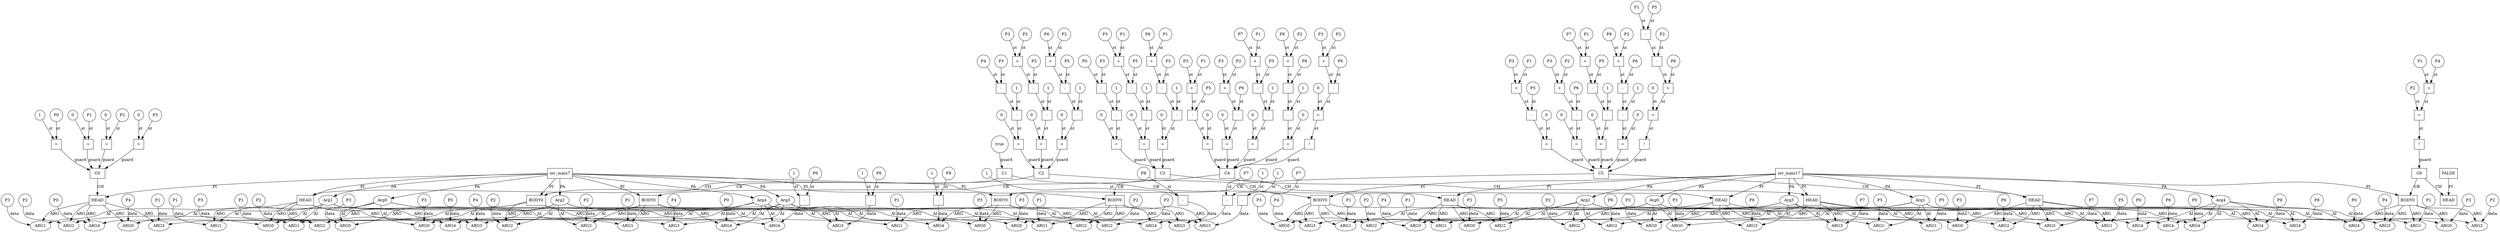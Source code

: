 // Horn Graph
digraph {
	"predicate_0" [label="inv_main7"  nodeName="predicate_0" class=predicateName GNNNodeID=0 shape="box"]
	"predicateArgument_0" [label="Arg0"  nodeName="predicateArgument_0" class=predicateArgument GNNNodeID=1 shape="ellipse"]
		"predicate_0" -> "predicateArgument_0" [ label="PA"]
	"predicateArgument_1" [label="Arg1"  nodeName="predicateArgument_1" class=predicateArgument GNNNodeID=2 shape="ellipse"]
		"predicate_0" -> "predicateArgument_1" [ label="PA"]
	"predicateArgument_2" [label="Arg2"  nodeName="predicateArgument_2" class=predicateArgument GNNNodeID=3 shape="ellipse"]
		"predicate_0" -> "predicateArgument_2" [ label="PA"]
	"predicateArgument_3" [label="Arg3"  nodeName="predicateArgument_3" class=predicateArgument GNNNodeID=4 shape="ellipse"]
		"predicate_0" -> "predicateArgument_3" [ label="PA"]
	"predicateArgument_4" [label="Arg4"  nodeName="predicateArgument_4" class=predicateArgument GNNNodeID=5 shape="ellipse"]
		"predicate_0" -> "predicateArgument_4" [ label="PA"]
	"predicate_1" [label="inv_main17"  nodeName="predicate_1" class=predicateName GNNNodeID=6 shape="box"]
	"predicateArgument_5" [label="Arg0"  nodeName="predicateArgument_5" class=predicateArgument GNNNodeID=7 shape="ellipse"]
		"predicate_1" -> "predicateArgument_5" [ label="PA"]
	"predicateArgument_6" [label="Arg1"  nodeName="predicateArgument_6" class=predicateArgument GNNNodeID=8 shape="ellipse"]
		"predicate_1" -> "predicateArgument_6" [ label="PA"]
	"predicateArgument_7" [label="Arg2"  nodeName="predicateArgument_7" class=predicateArgument GNNNodeID=9 shape="ellipse"]
		"predicate_1" -> "predicateArgument_7" [ label="PA"]
	"predicateArgument_8" [label="Arg3"  nodeName="predicateArgument_8" class=predicateArgument GNNNodeID=10 shape="ellipse"]
		"predicate_1" -> "predicateArgument_8" [ label="PA"]
	"predicateArgument_9" [label="Arg4"  nodeName="predicateArgument_9" class=predicateArgument GNNNodeID=11 shape="ellipse"]
		"predicate_1" -> "predicateArgument_9" [ label="PA"]
	"predicate_2" [label="FALSE"  nodeName="predicate_2" class=predicateName GNNNodeID=12 shape="box"]
	"clause_0" [label="C0"  nodeName="clause_0" class=clause GNNNodeID=13 shape="box"]
	"=_14" [label="="  nodeName="=_14" class=operator GNNNodeID=14 shape="square"]
		"=_14" -> "clause_0" [ label="guard"]
	"1_15" [label="1"  nodeName="1_15" class=constant GNNNodeID=15 shape="circle"]
		"1_15" -> "=_14" [ label="st"]
	"P0_16" [label="P0"  nodeName="P0_16" class=symbolicConstant GNNNodeID=16 shape="circle"]
		"P0_16" -> "=_14" [ label="st"]
	"=_17" [label="="  nodeName="=_17" class=operator GNNNodeID=17 shape="square"]
		"=_17" -> "clause_0" [ label="guard"]
	"0_18" [label="0"  nodeName="0_18" class=constant GNNNodeID=18 shape="circle"]
		"0_18" -> "=_17" [ label="st"]
	"P1_19" [label="P1"  nodeName="P1_19" class=symbolicConstant GNNNodeID=19 shape="circle"]
		"P1_19" -> "=_17" [ label="st"]
	"=_20" [label="="  nodeName="=_20" class=operator GNNNodeID=20 shape="square"]
		"=_20" -> "clause_0" [ label="guard"]
	"0_21" [label="0"  nodeName="0_21" class=constant GNNNodeID=21 shape="circle"]
		"0_21" -> "=_20" [ label="st"]
	"P2_22" [label="P2"  nodeName="P2_22" class=symbolicConstant GNNNodeID=22 shape="circle"]
		"P2_22" -> "=_20" [ label="st"]
	"=_23" [label="="  nodeName="=_23" class=operator GNNNodeID=23 shape="square"]
		"=_23" -> "clause_0" [ label="guard"]
	"0_24" [label="0"  nodeName="0_24" class=constant GNNNodeID=24 shape="circle"]
		"0_24" -> "=_23" [ label="st"]
	"P3_25" [label="P3"  nodeName="P3_25" class=symbolicConstant GNNNodeID=25 shape="circle"]
		"P3_25" -> "=_23" [ label="st"]
	"clauseHead_0" [label="HEAD"  nodeName="clauseHead_0" class=clauseHead GNNNodeID=26 shape="box"]
		"clause_0" -> "clauseHead_0" [ label="CH"]
		"predicate_0" -> "clauseHead_0" [ label="PI"]
	"clauseArgument_0" [label="ARG0"  nodeName="clauseArgument_0" class=clauseArg GNNNodeID=27 shape="ellipse"]
		"clauseHead_0" -> "clauseArgument_0" [ label="ARG"]
		"predicateArgument_0" -> "clauseArgument_0" [ label="AI"]
	"P4_28" [label="P4"  nodeName="P4_28" class=symbolicConstant GNNNodeID=28 shape="circle"]
		"P4_28" -> "clauseArgument_0" [ label="data"]
	"clauseArgument_1" [label="ARG1"  nodeName="clauseArgument_1" class=clauseArg GNNNodeID=29 shape="ellipse"]
		"clauseHead_0" -> "clauseArgument_1" [ label="ARG"]
		"predicateArgument_1" -> "clauseArgument_1" [ label="AI"]
	"P3_30" [label="P3"  nodeName="P3_30" class=symbolicConstant GNNNodeID=30 shape="circle"]
		"P3_30" -> "clauseArgument_1" [ label="data"]
	"clauseArgument_2" [label="ARG2"  nodeName="clauseArgument_2" class=clauseArg GNNNodeID=31 shape="ellipse"]
		"clauseHead_0" -> "clauseArgument_2" [ label="ARG"]
		"predicateArgument_2" -> "clauseArgument_2" [ label="AI"]
	"P2_32" [label="P2"  nodeName="P2_32" class=symbolicConstant GNNNodeID=32 shape="circle"]
		"P2_32" -> "clauseArgument_2" [ label="data"]
	"clauseArgument_3" [label="ARG3"  nodeName="clauseArgument_3" class=clauseArg GNNNodeID=33 shape="ellipse"]
		"clauseHead_0" -> "clauseArgument_3" [ label="ARG"]
		"predicateArgument_3" -> "clauseArgument_3" [ label="AI"]
	"P1_34" [label="P1"  nodeName="P1_34" class=symbolicConstant GNNNodeID=34 shape="circle"]
		"P1_34" -> "clauseArgument_3" [ label="data"]
	"clauseArgument_4" [label="ARG4"  nodeName="clauseArgument_4" class=clauseArg GNNNodeID=35 shape="ellipse"]
		"clauseHead_0" -> "clauseArgument_4" [ label="ARG"]
		"predicateArgument_4" -> "clauseArgument_4" [ label="AI"]
	"P0_36" [label="P0"  nodeName="P0_36" class=symbolicConstant GNNNodeID=36 shape="circle"]
		"P0_36" -> "clauseArgument_4" [ label="data"]
	"clause_1" [label="C1"  nodeName="clause_1" class=clause GNNNodeID=37 shape="box"]
	"true_38" [label="true"  nodeName="true_38" class=constant GNNNodeID=38 shape="circle"]
		"true_38" -> "clause_1" [ label="guard"]
	"clauseHead_1" [label="HEAD"  nodeName="clauseHead_1" class=clauseHead GNNNodeID=39 shape="box"]
		"clause_1" -> "clauseHead_1" [ label="CH"]
		"predicate_0" -> "clauseHead_1" [ label="PI"]
	"clauseArgument_5" [label="ARG0"  nodeName="clauseArgument_5" class=clauseArg GNNNodeID=40 shape="ellipse"]
		"clauseHead_1" -> "clauseArgument_5" [ label="ARG"]
		"predicateArgument_0" -> "clauseArgument_5" [ label="AI"]
	"P3_41" [label="P3"  nodeName="P3_41" class=symbolicConstant GNNNodeID=41 shape="circle"]
		"P3_41" -> "clauseArgument_5" [ label="data"]
	"clauseArgument_6" [label="ARG1"  nodeName="clauseArgument_6" class=clauseArg GNNNodeID=42 shape="ellipse"]
		"clauseHead_1" -> "clauseArgument_6" [ label="ARG"]
		"predicateArgument_1" -> "clauseArgument_6" [ label="AI"]
	"P1_43" [label="P1"  nodeName="P1_43" class=symbolicConstant GNNNodeID=43 shape="circle"]
		"P1_43" -> "clauseArgument_6" [ label="data"]
	"clauseArgument_7" [label="ARG2"  nodeName="clauseArgument_7" class=clauseArg GNNNodeID=44 shape="ellipse"]
		"clauseHead_1" -> "clauseArgument_7" [ label="ARG"]
		"predicateArgument_2" -> "clauseArgument_7" [ label="AI"]
	"P2_45" [label="P2"  nodeName="P2_45" class=symbolicConstant GNNNodeID=45 shape="circle"]
		"P2_45" -> "clauseArgument_7" [ label="data"]
	"clauseArgument_8" [label="ARG3"  nodeName="clauseArgument_8" class=clauseArg GNNNodeID=46 shape="ellipse"]
		"clauseHead_1" -> "clauseArgument_8" [ label="ARG"]
		"predicateArgument_3" -> "clauseArgument_8" [ label="AI"]
	"P4_47" [label="P4"  nodeName="P4_47" class=symbolicConstant GNNNodeID=47 shape="circle"]
		"P4_47" -> "clauseArgument_8" [ label="data"]
	"clauseArgument_9" [label="ARG4"  nodeName="clauseArgument_9" class=clauseArg GNNNodeID=48 shape="ellipse"]
		"clauseHead_1" -> "clauseArgument_9" [ label="ARG"]
		"predicateArgument_4" -> "clauseArgument_9" [ label="AI"]
	"P0_49" [label="P0"  nodeName="P0_49" class=symbolicConstant GNNNodeID=49 shape="circle"]
		"P0_49" -> "clauseArgument_9" [ label="data"]
	"clauseBody_0" [label="BODY0"  nodeName="clauseBody_0" class=clauseBody GNNNodeID=50 shape="box"]
		"clause_1" -> "clauseBody_0" [ label="CB"]
		"predicate_1" -> "clauseBody_0" [ label="PI"]
	"clauseArgument_10" [label="ARG0"  nodeName="clauseArgument_10" class=clauseArg GNNNodeID=51 shape="ellipse"]
		"clauseBody_0" -> "clauseArgument_10" [ label="ARG"]
		"predicateArgument_5" -> "clauseArgument_10" [ label="AI"]
	"P3_52" [label="P3"  nodeName="P3_52" class=symbolicConstant GNNNodeID=52 shape="circle"]
		"P3_52" -> "clauseArgument_10" [ label="data"]
	"clauseArgument_11" [label="ARG1"  nodeName="clauseArgument_11" class=clauseArg GNNNodeID=53 shape="ellipse"]
		"clauseBody_0" -> "clauseArgument_11" [ label="ARG"]
		"predicateArgument_6" -> "clauseArgument_11" [ label="AI"]
	"P1_54" [label="P1"  nodeName="P1_54" class=symbolicConstant GNNNodeID=54 shape="circle"]
		"P1_54" -> "clauseArgument_11" [ label="data"]
	"clauseArgument_12" [label="ARG2"  nodeName="clauseArgument_12" class=clauseArg GNNNodeID=55 shape="ellipse"]
		"clauseBody_0" -> "clauseArgument_12" [ label="ARG"]
		"predicateArgument_7" -> "clauseArgument_12" [ label="AI"]
	"P2_56" [label="P2"  nodeName="P2_56" class=symbolicConstant GNNNodeID=56 shape="circle"]
		"P2_56" -> "clauseArgument_12" [ label="data"]
	"clauseArgument_13" [label="ARG3"  nodeName="clauseArgument_13" class=clauseArg GNNNodeID=57 shape="ellipse"]
		"clauseBody_0" -> "clauseArgument_13" [ label="ARG"]
		"predicateArgument_8" -> "clauseArgument_13" [ label="AI"]
	"P4_58" [label="P4"  nodeName="P4_58" class=symbolicConstant GNNNodeID=58 shape="circle"]
		"P4_58" -> "clauseArgument_13" [ label="data"]
	"clauseArgument_14" [label="ARG4"  nodeName="clauseArgument_14" class=clauseArg GNNNodeID=59 shape="ellipse"]
		"clauseBody_0" -> "clauseArgument_14" [ label="ARG"]
		"predicateArgument_9" -> "clauseArgument_14" [ label="AI"]
	"P0_60" [label="P0"  nodeName="P0_60" class=symbolicConstant GNNNodeID=60 shape="circle"]
		"P0_60" -> "clauseArgument_14" [ label="data"]
	"clause_2" [label="C2"  nodeName="clause_2" class=clause GNNNodeID=61 shape="box"]
	"=_62" [label="="  nodeName="=_62" class=operator GNNNodeID=62 shape="square"]
		"=_62" -> "clause_2" [ label="guard"]
	"0_63" [label="0"  nodeName="0_63" class=constant GNNNodeID=63 shape="circle"]
		"0_63" -> "=_62" [ label="st"]
	"-_64" [label="-"  nodeName="-_64" class=operator GNNNodeID=64 shape="square"]
		"-_64" -> "=_62" [ label="st"]
	"-_65" [label="-"  nodeName="-_65" class=operator GNNNodeID=65 shape="square"]
		"-_65" -> "-_64" [ label="st"]
	"+_66" [label="+"  nodeName="+_66" class=operator GNNNodeID=66 shape="square"]
		"+_66" -> "-_65" [ label="st"]
	"P6_67" [label="P6"  nodeName="P6_67" class=symbolicConstant GNNNodeID=67 shape="circle"]
		"P6_67" -> "+_66" [ label="st"]
	"P2_68" [label="P2"  nodeName="P2_68" class=symbolicConstant GNNNodeID=68 shape="circle"]
		"P2_68" -> "+_66" [ label="st"]
	"P5_69" [label="P5"  nodeName="P5_69" class=symbolicConstant GNNNodeID=69 shape="circle"]
		"P5_69" -> "-_65" [ label="st"]
	"1_70" [label="1"  nodeName="1_70" class=constant GNNNodeID=70 shape="circle"]
		"1_70" -> "-_64" [ label="st"]
	">=_71" [label="="  nodeName=">=_71" class=operator GNNNodeID=71 shape="square"]
		">=_71" -> "clause_2" [ label="guard"]
	"0_72" [label="0"  nodeName="0_72" class=constant GNNNodeID=72 shape="circle"]
		"0_72" -> ">=_71" [ label="st"]
	"-_73" [label="-"  nodeName="-_73" class=operator GNNNodeID=73 shape="square"]
		"-_73" -> ">=_71" [ label="st"]
	"-_74" [label="-"  nodeName="-_74" class=operator GNNNodeID=74 shape="square"]
		"-_74" -> "-_73" [ label="st"]
	"P4_75" [label="P4"  nodeName="P4_75" class=symbolicConstant GNNNodeID=75 shape="circle"]
		"P4_75" -> "-_74" [ label="st"]
	"P3_76" [label="P3"  nodeName="P3_76" class=symbolicConstant GNNNodeID=76 shape="circle"]
		"P3_76" -> "-_74" [ label="st"]
	"1_77" [label="1"  nodeName="1_77" class=constant GNNNodeID=77 shape="circle"]
		"1_77" -> "-_73" [ label="st"]
	">=_78" [label="="  nodeName=">=_78" class=operator GNNNodeID=78 shape="square"]
		">=_78" -> "clause_2" [ label="guard"]
	"0_79" [label="0"  nodeName="0_79" class=constant GNNNodeID=79 shape="circle"]
		"0_79" -> ">=_78" [ label="st"]
	"-_80" [label="-"  nodeName="-_80" class=operator GNNNodeID=80 shape="square"]
		"-_80" -> ">=_78" [ label="st"]
	"-_81" [label="-"  nodeName="-_81" class=operator GNNNodeID=81 shape="square"]
		"-_81" -> "-_80" [ label="st"]
	"+_82" [label="+"  nodeName="+_82" class=operator GNNNodeID=82 shape="square"]
		"+_82" -> "-_81" [ label="st"]
	"P3_83" [label="P3"  nodeName="P3_83" class=symbolicConstant GNNNodeID=83 shape="circle"]
		"P3_83" -> "+_82" [ label="st"]
	"P2_84" [label="P2"  nodeName="P2_84" class=symbolicConstant GNNNodeID=84 shape="circle"]
		"P2_84" -> "+_82" [ label="st"]
	"P5_85" [label="P5"  nodeName="P5_85" class=symbolicConstant GNNNodeID=85 shape="circle"]
		"P5_85" -> "-_81" [ label="st"]
	"1_86" [label="1"  nodeName="1_86" class=constant GNNNodeID=86 shape="circle"]
		"1_86" -> "-_80" [ label="st"]
	"clauseHead_2" [label="HEAD"  nodeName="clauseHead_2" class=clauseHead GNNNodeID=87 shape="box"]
		"clause_2" -> "clauseHead_2" [ label="CH"]
		"predicate_1" -> "clauseHead_2" [ label="PI"]
	"clauseArgument_15" [label="ARG0"  nodeName="clauseArgument_15" class=clauseArg GNNNodeID=88 shape="ellipse"]
		"clauseHead_2" -> "clauseArgument_15" [ label="ARG"]
		"predicateArgument_5" -> "clauseArgument_15" [ label="AI"]
	"P3_89" [label="P3"  nodeName="P3_89" class=symbolicConstant GNNNodeID=89 shape="circle"]
		"P3_89" -> "clauseArgument_15" [ label="data"]
	"clauseArgument_16" [label="ARG1"  nodeName="clauseArgument_16" class=clauseArg GNNNodeID=90 shape="ellipse"]
		"clauseHead_2" -> "clauseArgument_16" [ label="ARG"]
		"predicateArgument_6" -> "clauseArgument_16" [ label="AI"]
	"P1_91" [label="P1"  nodeName="P1_91" class=symbolicConstant GNNNodeID=91 shape="circle"]
		"P1_91" -> "clauseArgument_16" [ label="data"]
	"clauseArgument_17" [label="ARG2"  nodeName="clauseArgument_17" class=clauseArg GNNNodeID=92 shape="ellipse"]
		"clauseHead_2" -> "clauseArgument_17" [ label="ARG"]
		"predicateArgument_7" -> "clauseArgument_17" [ label="AI"]
	"P5_93" [label="P5"  nodeName="P5_93" class=symbolicConstant GNNNodeID=93 shape="circle"]
		"P5_93" -> "clauseArgument_17" [ label="data"]
	"clauseArgument_18" [label="ARG3"  nodeName="clauseArgument_18" class=clauseArg GNNNodeID=94 shape="ellipse"]
		"clauseHead_2" -> "clauseArgument_18" [ label="ARG"]
		"predicateArgument_8" -> "clauseArgument_18" [ label="AI"]
	"P4_95" [label="P4"  nodeName="P4_95" class=symbolicConstant GNNNodeID=95 shape="circle"]
		"P4_95" -> "clauseArgument_18" [ label="data"]
	"clauseArgument_19" [label="ARG4"  nodeName="clauseArgument_19" class=clauseArg GNNNodeID=96 shape="ellipse"]
		"clauseHead_2" -> "clauseArgument_19" [ label="ARG"]
		"predicateArgument_9" -> "clauseArgument_19" [ label="AI"]
	"P6_97" [label="P6"  nodeName="P6_97" class=symbolicConstant GNNNodeID=97 shape="circle"]
		"P6_97" -> "clauseArgument_19" [ label="data"]
	"clauseBody_1" [label="BODY0"  nodeName="clauseBody_1" class=clauseBody GNNNodeID=98 shape="box"]
		"clause_2" -> "clauseBody_1" [ label="CB"]
		"predicate_0" -> "clauseBody_1" [ label="PI"]
	"clauseArgument_20" [label="ARG0"  nodeName="clauseArgument_20" class=clauseArg GNNNodeID=99 shape="ellipse"]
		"clauseBody_1" -> "clauseArgument_20" [ label="ARG"]
		"predicateArgument_0" -> "clauseArgument_20" [ label="AI"]
	"P3_100" [label="P3"  nodeName="P3_100" class=symbolicConstant GNNNodeID=100 shape="circle"]
		"P3_100" -> "clauseArgument_20" [ label="data"]
	"clauseArgument_21" [label="ARG1"  nodeName="clauseArgument_21" class=clauseArg GNNNodeID=101 shape="ellipse"]
		"clauseBody_1" -> "clauseArgument_21" [ label="ARG"]
		"predicateArgument_1" -> "clauseArgument_21" [ label="AI"]
	"P1_102" [label="P1"  nodeName="P1_102" class=symbolicConstant GNNNodeID=102 shape="circle"]
		"P1_102" -> "clauseArgument_21" [ label="data"]
	"clauseArgument_22" [label="ARG2"  nodeName="clauseArgument_22" class=clauseArg GNNNodeID=103 shape="ellipse"]
		"clauseBody_1" -> "clauseArgument_22" [ label="ARG"]
		"predicateArgument_2" -> "clauseArgument_22" [ label="AI"]
	"P2_104" [label="P2"  nodeName="P2_104" class=symbolicConstant GNNNodeID=104 shape="circle"]
		"P2_104" -> "clauseArgument_22" [ label="data"]
	"clauseArgument_23" [label="ARG3"  nodeName="clauseArgument_23" class=clauseArg GNNNodeID=105 shape="ellipse"]
		"clauseBody_1" -> "clauseArgument_23" [ label="ARG"]
		"predicateArgument_3" -> "clauseArgument_23" [ label="AI"]
	"P4_106" [label="P4"  nodeName="P4_106" class=symbolicConstant GNNNodeID=106 shape="circle"]
		"P4_106" -> "clauseArgument_23" [ label="data"]
	"clauseArgument_24" [label="ARG4"  nodeName="clauseArgument_24" class=clauseArg GNNNodeID=107 shape="ellipse"]
		"clauseBody_1" -> "clauseArgument_24" [ label="ARG"]
		"predicateArgument_4" -> "clauseArgument_24" [ label="AI"]
	"-_108" [label="-"  nodeName="-_108" class=operator GNNNodeID=108 shape="square"]
		"-_108" -> "clauseArgument_24" [ label="data"]
	"P6_109" [label="P6"  nodeName="P6_109" class=symbolicConstant GNNNodeID=109 shape="circle"]
		"P6_109" -> "-_108" [ label="st"]
	"1_110" [label="1"  nodeName="1_110" class=constant GNNNodeID=110 shape="circle"]
		"1_110" -> "-_108" [ label="st"]
	"clause_3" [label="C3"  nodeName="clause_3" class=clause GNNNodeID=111 shape="box"]
	"=_112" [label="="  nodeName="=_112" class=operator GNNNodeID=112 shape="square"]
		"=_112" -> "clause_3" [ label="guard"]
	"0_113" [label="0"  nodeName="0_113" class=constant GNNNodeID=113 shape="circle"]
		"0_113" -> "=_112" [ label="st"]
	"-_114" [label="-"  nodeName="-_114" class=operator GNNNodeID=114 shape="square"]
		"-_114" -> "=_112" [ label="st"]
	"-_115" [label="-"  nodeName="-_115" class=operator GNNNodeID=115 shape="square"]
		"-_115" -> "-_114" [ label="st"]
	"+_116" [label="+"  nodeName="+_116" class=operator GNNNodeID=116 shape="square"]
		"+_116" -> "-_115" [ label="st"]
	"P6_117" [label="P6"  nodeName="P6_117" class=symbolicConstant GNNNodeID=117 shape="circle"]
		"P6_117" -> "+_116" [ label="st"]
	"P1_118" [label="P1"  nodeName="P1_118" class=symbolicConstant GNNNodeID=118 shape="circle"]
		"P1_118" -> "+_116" [ label="st"]
	"P5_119" [label="P5"  nodeName="P5_119" class=symbolicConstant GNNNodeID=119 shape="circle"]
		"P5_119" -> "-_115" [ label="st"]
	"1_120" [label="1"  nodeName="1_120" class=constant GNNNodeID=120 shape="circle"]
		"1_120" -> "-_114" [ label="st"]
	">=_121" [label="="  nodeName=">=_121" class=operator GNNNodeID=121 shape="square"]
		">=_121" -> "clause_3" [ label="guard"]
	"0_122" [label="0"  nodeName="0_122" class=constant GNNNodeID=122 shape="circle"]
		"0_122" -> ">=_121" [ label="st"]
	"-_123" [label="-"  nodeName="-_123" class=operator GNNNodeID=123 shape="square"]
		"-_123" -> ">=_121" [ label="st"]
	"-_124" [label="-"  nodeName="-_124" class=operator GNNNodeID=124 shape="square"]
		"-_124" -> "-_123" [ label="st"]
	"P0_125" [label="P0"  nodeName="P0_125" class=symbolicConstant GNNNodeID=125 shape="circle"]
		"P0_125" -> "-_124" [ label="st"]
	"P3_126" [label="P3"  nodeName="P3_126" class=symbolicConstant GNNNodeID=126 shape="circle"]
		"P3_126" -> "-_124" [ label="st"]
	"1_127" [label="1"  nodeName="1_127" class=constant GNNNodeID=127 shape="circle"]
		"1_127" -> "-_123" [ label="st"]
	">=_128" [label="="  nodeName=">=_128" class=operator GNNNodeID=128 shape="square"]
		">=_128" -> "clause_3" [ label="guard"]
	"0_129" [label="0"  nodeName="0_129" class=constant GNNNodeID=129 shape="circle"]
		"0_129" -> ">=_128" [ label="st"]
	"-_130" [label="-"  nodeName="-_130" class=operator GNNNodeID=130 shape="square"]
		"-_130" -> ">=_128" [ label="st"]
	"-_131" [label="-"  nodeName="-_131" class=operator GNNNodeID=131 shape="square"]
		"-_131" -> "-_130" [ label="st"]
	"+_132" [label="+"  nodeName="+_132" class=operator GNNNodeID=132 shape="square"]
		"+_132" -> "-_131" [ label="st"]
	"P3_133" [label="P3"  nodeName="P3_133" class=symbolicConstant GNNNodeID=133 shape="circle"]
		"P3_133" -> "+_132" [ label="st"]
	"P1_134" [label="P1"  nodeName="P1_134" class=symbolicConstant GNNNodeID=134 shape="circle"]
		"P1_134" -> "+_132" [ label="st"]
	"P5_135" [label="P5"  nodeName="P5_135" class=symbolicConstant GNNNodeID=135 shape="circle"]
		"P5_135" -> "-_131" [ label="st"]
	"1_136" [label="1"  nodeName="1_136" class=constant GNNNodeID=136 shape="circle"]
		"1_136" -> "-_130" [ label="st"]
	"clauseHead_3" [label="HEAD"  nodeName="clauseHead_3" class=clauseHead GNNNodeID=137 shape="box"]
		"clause_3" -> "clauseHead_3" [ label="CH"]
		"predicate_1" -> "clauseHead_3" [ label="PI"]
	"clauseArgument_25" [label="ARG0"  nodeName="clauseArgument_25" class=clauseArg GNNNodeID=138 shape="ellipse"]
		"clauseHead_3" -> "clauseArgument_25" [ label="ARG"]
		"predicateArgument_5" -> "clauseArgument_25" [ label="AI"]
	"P3_139" [label="P3"  nodeName="P3_139" class=symbolicConstant GNNNodeID=139 shape="circle"]
		"P3_139" -> "clauseArgument_25" [ label="data"]
	"clauseArgument_26" [label="ARG1"  nodeName="clauseArgument_26" class=clauseArg GNNNodeID=140 shape="ellipse"]
		"clauseHead_3" -> "clauseArgument_26" [ label="ARG"]
		"predicateArgument_6" -> "clauseArgument_26" [ label="AI"]
	"P5_141" [label="P5"  nodeName="P5_141" class=symbolicConstant GNNNodeID=141 shape="circle"]
		"P5_141" -> "clauseArgument_26" [ label="data"]
	"clauseArgument_27" [label="ARG2"  nodeName="clauseArgument_27" class=clauseArg GNNNodeID=142 shape="ellipse"]
		"clauseHead_3" -> "clauseArgument_27" [ label="ARG"]
		"predicateArgument_7" -> "clauseArgument_27" [ label="AI"]
	"P2_143" [label="P2"  nodeName="P2_143" class=symbolicConstant GNNNodeID=143 shape="circle"]
		"P2_143" -> "clauseArgument_27" [ label="data"]
	"clauseArgument_28" [label="ARG3"  nodeName="clauseArgument_28" class=clauseArg GNNNodeID=144 shape="ellipse"]
		"clauseHead_3" -> "clauseArgument_28" [ label="ARG"]
		"predicateArgument_8" -> "clauseArgument_28" [ label="AI"]
	"P6_145" [label="P6"  nodeName="P6_145" class=symbolicConstant GNNNodeID=145 shape="circle"]
		"P6_145" -> "clauseArgument_28" [ label="data"]
	"clauseArgument_29" [label="ARG4"  nodeName="clauseArgument_29" class=clauseArg GNNNodeID=146 shape="ellipse"]
		"clauseHead_3" -> "clauseArgument_29" [ label="ARG"]
		"predicateArgument_9" -> "clauseArgument_29" [ label="AI"]
	"P0_147" [label="P0"  nodeName="P0_147" class=symbolicConstant GNNNodeID=147 shape="circle"]
		"P0_147" -> "clauseArgument_29" [ label="data"]
	"clauseBody_2" [label="BODY0"  nodeName="clauseBody_2" class=clauseBody GNNNodeID=148 shape="box"]
		"clause_3" -> "clauseBody_2" [ label="CB"]
		"predicate_0" -> "clauseBody_2" [ label="PI"]
	"clauseArgument_30" [label="ARG0"  nodeName="clauseArgument_30" class=clauseArg GNNNodeID=149 shape="ellipse"]
		"clauseBody_2" -> "clauseArgument_30" [ label="ARG"]
		"predicateArgument_0" -> "clauseArgument_30" [ label="AI"]
	"P3_150" [label="P3"  nodeName="P3_150" class=symbolicConstant GNNNodeID=150 shape="circle"]
		"P3_150" -> "clauseArgument_30" [ label="data"]
	"clauseArgument_31" [label="ARG1"  nodeName="clauseArgument_31" class=clauseArg GNNNodeID=151 shape="ellipse"]
		"clauseBody_2" -> "clauseArgument_31" [ label="ARG"]
		"predicateArgument_1" -> "clauseArgument_31" [ label="AI"]
	"P1_152" [label="P1"  nodeName="P1_152" class=symbolicConstant GNNNodeID=152 shape="circle"]
		"P1_152" -> "clauseArgument_31" [ label="data"]
	"clauseArgument_32" [label="ARG2"  nodeName="clauseArgument_32" class=clauseArg GNNNodeID=153 shape="ellipse"]
		"clauseBody_2" -> "clauseArgument_32" [ label="ARG"]
		"predicateArgument_2" -> "clauseArgument_32" [ label="AI"]
	"P2_154" [label="P2"  nodeName="P2_154" class=symbolicConstant GNNNodeID=154 shape="circle"]
		"P2_154" -> "clauseArgument_32" [ label="data"]
	"clauseArgument_33" [label="ARG3"  nodeName="clauseArgument_33" class=clauseArg GNNNodeID=155 shape="ellipse"]
		"clauseBody_2" -> "clauseArgument_33" [ label="ARG"]
		"predicateArgument_3" -> "clauseArgument_33" [ label="AI"]
	"-_156" [label="-"  nodeName="-_156" class=operator GNNNodeID=156 shape="square"]
		"-_156" -> "clauseArgument_33" [ label="data"]
	"P6_157" [label="P6"  nodeName="P6_157" class=symbolicConstant GNNNodeID=157 shape="circle"]
		"P6_157" -> "-_156" [ label="st"]
	"1_158" [label="1"  nodeName="1_158" class=constant GNNNodeID=158 shape="circle"]
		"1_158" -> "-_156" [ label="st"]
	"clauseArgument_34" [label="ARG4"  nodeName="clauseArgument_34" class=clauseArg GNNNodeID=159 shape="ellipse"]
		"clauseBody_2" -> "clauseArgument_34" [ label="ARG"]
		"predicateArgument_4" -> "clauseArgument_34" [ label="AI"]
	"P0_160" [label="P0"  nodeName="P0_160" class=symbolicConstant GNNNodeID=160 shape="circle"]
		"P0_160" -> "clauseArgument_34" [ label="data"]
	"clause_4" [label="C4"  nodeName="clause_4" class=clause GNNNodeID=161 shape="box"]
	"=_162" [label="="  nodeName="=_162" class=operator GNNNodeID=162 shape="square"]
		"=_162" -> "clause_4" [ label="guard"]
	"0_163" [label="0"  nodeName="0_163" class=constant GNNNodeID=163 shape="circle"]
		"0_163" -> "=_162" [ label="st"]
	"-_164" [label="-"  nodeName="-_164" class=operator GNNNodeID=164 shape="square"]
		"-_164" -> "=_162" [ label="st"]
	"-_165" [label="-"  nodeName="-_165" class=operator GNNNodeID=165 shape="square"]
		"-_165" -> "-_164" [ label="st"]
	"+_166" [label="+"  nodeName="+_166" class=operator GNNNodeID=166 shape="square"]
		"+_166" -> "-_165" [ label="st"]
	"P7_167" [label="P7"  nodeName="P7_167" class=symbolicConstant GNNNodeID=167 shape="circle"]
		"P7_167" -> "+_166" [ label="st"]
	"P1_168" [label="P1"  nodeName="P1_168" class=symbolicConstant GNNNodeID=168 shape="circle"]
		"P1_168" -> "+_166" [ label="st"]
	"P5_169" [label="P5"  nodeName="P5_169" class=symbolicConstant GNNNodeID=169 shape="circle"]
		"P5_169" -> "-_165" [ label="st"]
	"1_170" [label="1"  nodeName="1_170" class=constant GNNNodeID=170 shape="circle"]
		"1_170" -> "-_164" [ label="st"]
	"=_171" [label="="  nodeName="=_171" class=operator GNNNodeID=171 shape="square"]
		"=_171" -> "clause_4" [ label="guard"]
	"0_172" [label="0"  nodeName="0_172" class=constant GNNNodeID=172 shape="circle"]
		"0_172" -> "=_171" [ label="st"]
	"-_173" [label="-"  nodeName="-_173" class=operator GNNNodeID=173 shape="square"]
		"-_173" -> "=_171" [ label="st"]
	"-_174" [label="-"  nodeName="-_174" class=operator GNNNodeID=174 shape="square"]
		"-_174" -> "-_173" [ label="st"]
	"+_175" [label="+"  nodeName="+_175" class=operator GNNNodeID=175 shape="square"]
		"+_175" -> "-_174" [ label="st"]
	"P8_176" [label="P8"  nodeName="P8_176" class=symbolicConstant GNNNodeID=176 shape="circle"]
		"P8_176" -> "+_175" [ label="st"]
	"P2_177" [label="P2"  nodeName="P2_177" class=symbolicConstant GNNNodeID=177 shape="circle"]
		"P2_177" -> "+_175" [ label="st"]
	"P6_178" [label="P6"  nodeName="P6_178" class=symbolicConstant GNNNodeID=178 shape="circle"]
		"P6_178" -> "-_174" [ label="st"]
	"1_179" [label="1"  nodeName="1_179" class=constant GNNNodeID=179 shape="circle"]
		"1_179" -> "-_173" [ label="st"]
	"!_180" [label="!"  nodeName="!_180" class=operator GNNNodeID=180 shape="square"]
		"!_180" -> "clause_4" [ label="guard"]
	"=_181" [label="="  nodeName="=_181" class=operator GNNNodeID=181 shape="square"]
		"=_181" -> "!_180" [ label="st"]
	"0_182" [label="0"  nodeName="0_182" class=constant GNNNodeID=182 shape="circle"]
		"0_182" -> "=_181" [ label="st"]
	"-_183" [label="-"  nodeName="-_183" class=operator GNNNodeID=183 shape="square"]
		"-_183" -> "=_181" [ label="st"]
	"+_184" [label="+"  nodeName="+_184" class=operator GNNNodeID=184 shape="square"]
		"+_184" -> "-_183" [ label="st"]
	"P3_185" [label="P3"  nodeName="P3_185" class=symbolicConstant GNNNodeID=185 shape="circle"]
		"P3_185" -> "+_184" [ label="st"]
	"P2_186" [label="P2"  nodeName="P2_186" class=symbolicConstant GNNNodeID=186 shape="circle"]
		"P2_186" -> "+_184" [ label="st"]
	"P6_187" [label="P6"  nodeName="P6_187" class=symbolicConstant GNNNodeID=187 shape="circle"]
		"P6_187" -> "-_183" [ label="st"]
	">=_188" [label="="  nodeName=">=_188" class=operator GNNNodeID=188 shape="square"]
		">=_188" -> "clause_4" [ label="guard"]
	"0_189" [label="0"  nodeName="0_189" class=constant GNNNodeID=189 shape="circle"]
		"0_189" -> ">=_188" [ label="st"]
	"-_190" [label="-"  nodeName="-_190" class=operator GNNNodeID=190 shape="square"]
		"-_190" -> ">=_188" [ label="st"]
	"+_191" [label="+"  nodeName="+_191" class=operator GNNNodeID=191 shape="square"]
		"+_191" -> "-_190" [ label="st"]
	"P3_192" [label="P3"  nodeName="P3_192" class=symbolicConstant GNNNodeID=192 shape="circle"]
		"P3_192" -> "+_191" [ label="st"]
	"P1_193" [label="P1"  nodeName="P1_193" class=symbolicConstant GNNNodeID=193 shape="circle"]
		"P1_193" -> "+_191" [ label="st"]
	"P5_194" [label="P5"  nodeName="P5_194" class=symbolicConstant GNNNodeID=194 shape="circle"]
		"P5_194" -> "-_190" [ label="st"]
	">=_195" [label="="  nodeName=">=_195" class=operator GNNNodeID=195 shape="square"]
		">=_195" -> "clause_4" [ label="guard"]
	"0_196" [label="0"  nodeName="0_196" class=constant GNNNodeID=196 shape="circle"]
		"0_196" -> ">=_195" [ label="st"]
	"-_197" [label="-"  nodeName="-_197" class=operator GNNNodeID=197 shape="square"]
		"-_197" -> ">=_195" [ label="st"]
	"+_198" [label="+"  nodeName="+_198" class=operator GNNNodeID=198 shape="square"]
		"+_198" -> "-_197" [ label="st"]
	"P3_199" [label="P3"  nodeName="P3_199" class=symbolicConstant GNNNodeID=199 shape="circle"]
		"P3_199" -> "+_198" [ label="st"]
	"P2_200" [label="P2"  nodeName="P2_200" class=symbolicConstant GNNNodeID=200 shape="circle"]
		"P2_200" -> "+_198" [ label="st"]
	"P6_201" [label="P6"  nodeName="P6_201" class=symbolicConstant GNNNodeID=201 shape="circle"]
		"P6_201" -> "-_197" [ label="st"]
	"clauseHead_4" [label="HEAD"  nodeName="clauseHead_4" class=clauseHead GNNNodeID=202 shape="box"]
		"clause_4" -> "clauseHead_4" [ label="CH"]
		"predicate_1" -> "clauseHead_4" [ label="PI"]
	"clauseArgument_35" [label="ARG0"  nodeName="clauseArgument_35" class=clauseArg GNNNodeID=203 shape="ellipse"]
		"clauseHead_4" -> "clauseArgument_35" [ label="ARG"]
		"predicateArgument_5" -> "clauseArgument_35" [ label="AI"]
	"P3_204" [label="P3"  nodeName="P3_204" class=symbolicConstant GNNNodeID=204 shape="circle"]
		"P3_204" -> "clauseArgument_35" [ label="data"]
	"clauseArgument_36" [label="ARG1"  nodeName="clauseArgument_36" class=clauseArg GNNNodeID=205 shape="ellipse"]
		"clauseHead_4" -> "clauseArgument_36" [ label="ARG"]
		"predicateArgument_6" -> "clauseArgument_36" [ label="AI"]
	"P5_206" [label="P5"  nodeName="P5_206" class=symbolicConstant GNNNodeID=206 shape="circle"]
		"P5_206" -> "clauseArgument_36" [ label="data"]
	"clauseArgument_37" [label="ARG2"  nodeName="clauseArgument_37" class=clauseArg GNNNodeID=207 shape="ellipse"]
		"clauseHead_4" -> "clauseArgument_37" [ label="ARG"]
		"predicateArgument_7" -> "clauseArgument_37" [ label="AI"]
	"P6_208" [label="P6"  nodeName="P6_208" class=symbolicConstant GNNNodeID=208 shape="circle"]
		"P6_208" -> "clauseArgument_37" [ label="data"]
	"clauseArgument_38" [label="ARG3"  nodeName="clauseArgument_38" class=clauseArg GNNNodeID=209 shape="ellipse"]
		"clauseHead_4" -> "clauseArgument_38" [ label="ARG"]
		"predicateArgument_8" -> "clauseArgument_38" [ label="AI"]
	"P7_210" [label="P7"  nodeName="P7_210" class=symbolicConstant GNNNodeID=210 shape="circle"]
		"P7_210" -> "clauseArgument_38" [ label="data"]
	"clauseArgument_39" [label="ARG4"  nodeName="clauseArgument_39" class=clauseArg GNNNodeID=211 shape="ellipse"]
		"clauseHead_4" -> "clauseArgument_39" [ label="ARG"]
		"predicateArgument_9" -> "clauseArgument_39" [ label="AI"]
	"P8_212" [label="P8"  nodeName="P8_212" class=symbolicConstant GNNNodeID=212 shape="circle"]
		"P8_212" -> "clauseArgument_39" [ label="data"]
	"clauseBody_3" [label="BODY0"  nodeName="clauseBody_3" class=clauseBody GNNNodeID=213 shape="box"]
		"clause_4" -> "clauseBody_3" [ label="CB"]
		"predicate_0" -> "clauseBody_3" [ label="PI"]
	"clauseArgument_40" [label="ARG0"  nodeName="clauseArgument_40" class=clauseArg GNNNodeID=214 shape="ellipse"]
		"clauseBody_3" -> "clauseArgument_40" [ label="ARG"]
		"predicateArgument_0" -> "clauseArgument_40" [ label="AI"]
	"P3_215" [label="P3"  nodeName="P3_215" class=symbolicConstant GNNNodeID=215 shape="circle"]
		"P3_215" -> "clauseArgument_40" [ label="data"]
	"clauseArgument_41" [label="ARG1"  nodeName="clauseArgument_41" class=clauseArg GNNNodeID=216 shape="ellipse"]
		"clauseBody_3" -> "clauseArgument_41" [ label="ARG"]
		"predicateArgument_1" -> "clauseArgument_41" [ label="AI"]
	"P1_217" [label="P1"  nodeName="P1_217" class=symbolicConstant GNNNodeID=217 shape="circle"]
		"P1_217" -> "clauseArgument_41" [ label="data"]
	"clauseArgument_42" [label="ARG2"  nodeName="clauseArgument_42" class=clauseArg GNNNodeID=218 shape="ellipse"]
		"clauseBody_3" -> "clauseArgument_42" [ label="ARG"]
		"predicateArgument_2" -> "clauseArgument_42" [ label="AI"]
	"P2_219" [label="P2"  nodeName="P2_219" class=symbolicConstant GNNNodeID=219 shape="circle"]
		"P2_219" -> "clauseArgument_42" [ label="data"]
	"clauseArgument_43" [label="ARG3"  nodeName="clauseArgument_43" class=clauseArg GNNNodeID=220 shape="ellipse"]
		"clauseBody_3" -> "clauseArgument_43" [ label="ARG"]
		"predicateArgument_3" -> "clauseArgument_43" [ label="AI"]
	"-_221" [label="-"  nodeName="-_221" class=operator GNNNodeID=221 shape="square"]
		"-_221" -> "clauseArgument_43" [ label="data"]
	"P7_222" [label="P7"  nodeName="P7_222" class=symbolicConstant GNNNodeID=222 shape="circle"]
		"P7_222" -> "-_221" [ label="st"]
	"1_223" [label="1"  nodeName="1_223" class=constant GNNNodeID=223 shape="circle"]
		"1_223" -> "-_221" [ label="st"]
	"clauseArgument_44" [label="ARG4"  nodeName="clauseArgument_44" class=clauseArg GNNNodeID=224 shape="ellipse"]
		"clauseBody_3" -> "clauseArgument_44" [ label="ARG"]
		"predicateArgument_4" -> "clauseArgument_44" [ label="AI"]
	"-_225" [label="-"  nodeName="-_225" class=operator GNNNodeID=225 shape="square"]
		"-_225" -> "clauseArgument_44" [ label="data"]
	"P8_226" [label="P8"  nodeName="P8_226" class=symbolicConstant GNNNodeID=226 shape="circle"]
		"P8_226" -> "-_225" [ label="st"]
	"1_227" [label="1"  nodeName="1_227" class=constant GNNNodeID=227 shape="circle"]
		"1_227" -> "-_225" [ label="st"]
	"clause_5" [label="C5"  nodeName="clause_5" class=clause GNNNodeID=228 shape="box"]
	"=_229" [label="="  nodeName="=_229" class=operator GNNNodeID=229 shape="square"]
		"=_229" -> "clause_5" [ label="guard"]
	"0_230" [label="0"  nodeName="0_230" class=constant GNNNodeID=230 shape="circle"]
		"0_230" -> "=_229" [ label="st"]
	"-_231" [label="-"  nodeName="-_231" class=operator GNNNodeID=231 shape="square"]
		"-_231" -> "=_229" [ label="st"]
	"-_232" [label="-"  nodeName="-_232" class=operator GNNNodeID=232 shape="square"]
		"-_232" -> "-_231" [ label="st"]
	"+_233" [label="+"  nodeName="+_233" class=operator GNNNodeID=233 shape="square"]
		"+_233" -> "-_232" [ label="st"]
	"P7_234" [label="P7"  nodeName="P7_234" class=symbolicConstant GNNNodeID=234 shape="circle"]
		"P7_234" -> "+_233" [ label="st"]
	"P1_235" [label="P1"  nodeName="P1_235" class=symbolicConstant GNNNodeID=235 shape="circle"]
		"P1_235" -> "+_233" [ label="st"]
	"P5_236" [label="P5"  nodeName="P5_236" class=symbolicConstant GNNNodeID=236 shape="circle"]
		"P5_236" -> "-_232" [ label="st"]
	"1_237" [label="1"  nodeName="1_237" class=constant GNNNodeID=237 shape="circle"]
		"1_237" -> "-_231" [ label="st"]
	"=_238" [label="="  nodeName="=_238" class=operator GNNNodeID=238 shape="square"]
		"=_238" -> "clause_5" [ label="guard"]
	"0_239" [label="0"  nodeName="0_239" class=constant GNNNodeID=239 shape="circle"]
		"0_239" -> "=_238" [ label="st"]
	"-_240" [label="-"  nodeName="-_240" class=operator GNNNodeID=240 shape="square"]
		"-_240" -> "=_238" [ label="st"]
	"-_241" [label="-"  nodeName="-_241" class=operator GNNNodeID=241 shape="square"]
		"-_241" -> "-_240" [ label="st"]
	"+_242" [label="+"  nodeName="+_242" class=operator GNNNodeID=242 shape="square"]
		"+_242" -> "-_241" [ label="st"]
	"P8_243" [label="P8"  nodeName="P8_243" class=symbolicConstant GNNNodeID=243 shape="circle"]
		"P8_243" -> "+_242" [ label="st"]
	"P2_244" [label="P2"  nodeName="P2_244" class=symbolicConstant GNNNodeID=244 shape="circle"]
		"P2_244" -> "+_242" [ label="st"]
	"P6_245" [label="P6"  nodeName="P6_245" class=symbolicConstant GNNNodeID=245 shape="circle"]
		"P6_245" -> "-_241" [ label="st"]
	"1_246" [label="1"  nodeName="1_246" class=constant GNNNodeID=246 shape="circle"]
		"1_246" -> "-_240" [ label="st"]
	"!_247" [label="!"  nodeName="!_247" class=operator GNNNodeID=247 shape="square"]
		"!_247" -> "clause_5" [ label="guard"]
	"=_248" [label="="  nodeName="=_248" class=operator GNNNodeID=248 shape="square"]
		"=_248" -> "!_247" [ label="st"]
	"0_249" [label="0"  nodeName="0_249" class=constant GNNNodeID=249 shape="circle"]
		"0_249" -> "=_248" [ label="st"]
	"+_250" [label="+"  nodeName="+_250" class=operator GNNNodeID=250 shape="square"]
		"+_250" -> "=_248" [ label="st"]
	"-_251" [label="-"  nodeName="-_251" class=operator GNNNodeID=251 shape="square"]
		"-_251" -> "+_250" [ label="st"]
	"-_252" [label="-"  nodeName="-_252" class=operator GNNNodeID=252 shape="square"]
		"-_252" -> "-_251" [ label="st"]
	"P1_253" [label="P1"  nodeName="P1_253" class=symbolicConstant GNNNodeID=253 shape="circle"]
		"P1_253" -> "-_252" [ label="st"]
	"P5_254" [label="P5"  nodeName="P5_254" class=symbolicConstant GNNNodeID=254 shape="circle"]
		"P5_254" -> "-_252" [ label="st"]
	"P2_255" [label="P2"  nodeName="P2_255" class=symbolicConstant GNNNodeID=255 shape="circle"]
		"P2_255" -> "-_251" [ label="st"]
	"P6_256" [label="P6"  nodeName="P6_256" class=symbolicConstant GNNNodeID=256 shape="circle"]
		"P6_256" -> "+_250" [ label="st"]
	">=_257" [label="="  nodeName=">=_257" class=operator GNNNodeID=257 shape="square"]
		">=_257" -> "clause_5" [ label="guard"]
	"0_258" [label="0"  nodeName="0_258" class=constant GNNNodeID=258 shape="circle"]
		"0_258" -> ">=_257" [ label="st"]
	"-_259" [label="-"  nodeName="-_259" class=operator GNNNodeID=259 shape="square"]
		"-_259" -> ">=_257" [ label="st"]
	"+_260" [label="+"  nodeName="+_260" class=operator GNNNodeID=260 shape="square"]
		"+_260" -> "-_259" [ label="st"]
	"P3_261" [label="P3"  nodeName="P3_261" class=symbolicConstant GNNNodeID=261 shape="circle"]
		"P3_261" -> "+_260" [ label="st"]
	"P1_262" [label="P1"  nodeName="P1_262" class=symbolicConstant GNNNodeID=262 shape="circle"]
		"P1_262" -> "+_260" [ label="st"]
	"P5_263" [label="P5"  nodeName="P5_263" class=symbolicConstant GNNNodeID=263 shape="circle"]
		"P5_263" -> "-_259" [ label="st"]
	">=_264" [label="="  nodeName=">=_264" class=operator GNNNodeID=264 shape="square"]
		">=_264" -> "clause_5" [ label="guard"]
	"0_265" [label="0"  nodeName="0_265" class=constant GNNNodeID=265 shape="circle"]
		"0_265" -> ">=_264" [ label="st"]
	"-_266" [label="-"  nodeName="-_266" class=operator GNNNodeID=266 shape="square"]
		"-_266" -> ">=_264" [ label="st"]
	"+_267" [label="+"  nodeName="+_267" class=operator GNNNodeID=267 shape="square"]
		"+_267" -> "-_266" [ label="st"]
	"P3_268" [label="P3"  nodeName="P3_268" class=symbolicConstant GNNNodeID=268 shape="circle"]
		"P3_268" -> "+_267" [ label="st"]
	"P2_269" [label="P2"  nodeName="P2_269" class=symbolicConstant GNNNodeID=269 shape="circle"]
		"P2_269" -> "+_267" [ label="st"]
	"P6_270" [label="P6"  nodeName="P6_270" class=symbolicConstant GNNNodeID=270 shape="circle"]
		"P6_270" -> "-_266" [ label="st"]
	"clauseHead_5" [label="HEAD"  nodeName="clauseHead_5" class=clauseHead GNNNodeID=271 shape="box"]
		"clause_5" -> "clauseHead_5" [ label="CH"]
		"predicate_1" -> "clauseHead_5" [ label="PI"]
	"clauseArgument_45" [label="ARG0"  nodeName="clauseArgument_45" class=clauseArg GNNNodeID=272 shape="ellipse"]
		"clauseHead_5" -> "clauseArgument_45" [ label="ARG"]
		"predicateArgument_5" -> "clauseArgument_45" [ label="AI"]
	"P3_273" [label="P3"  nodeName="P3_273" class=symbolicConstant GNNNodeID=273 shape="circle"]
		"P3_273" -> "clauseArgument_45" [ label="data"]
	"clauseArgument_46" [label="ARG1"  nodeName="clauseArgument_46" class=clauseArg GNNNodeID=274 shape="ellipse"]
		"clauseHead_5" -> "clauseArgument_46" [ label="ARG"]
		"predicateArgument_6" -> "clauseArgument_46" [ label="AI"]
	"P5_275" [label="P5"  nodeName="P5_275" class=symbolicConstant GNNNodeID=275 shape="circle"]
		"P5_275" -> "clauseArgument_46" [ label="data"]
	"clauseArgument_47" [label="ARG2"  nodeName="clauseArgument_47" class=clauseArg GNNNodeID=276 shape="ellipse"]
		"clauseHead_5" -> "clauseArgument_47" [ label="ARG"]
		"predicateArgument_7" -> "clauseArgument_47" [ label="AI"]
	"P6_277" [label="P6"  nodeName="P6_277" class=symbolicConstant GNNNodeID=277 shape="circle"]
		"P6_277" -> "clauseArgument_47" [ label="data"]
	"clauseArgument_48" [label="ARG3"  nodeName="clauseArgument_48" class=clauseArg GNNNodeID=278 shape="ellipse"]
		"clauseHead_5" -> "clauseArgument_48" [ label="ARG"]
		"predicateArgument_8" -> "clauseArgument_48" [ label="AI"]
	"P7_279" [label="P7"  nodeName="P7_279" class=symbolicConstant GNNNodeID=279 shape="circle"]
		"P7_279" -> "clauseArgument_48" [ label="data"]
	"clauseArgument_49" [label="ARG4"  nodeName="clauseArgument_49" class=clauseArg GNNNodeID=280 shape="ellipse"]
		"clauseHead_5" -> "clauseArgument_49" [ label="ARG"]
		"predicateArgument_9" -> "clauseArgument_49" [ label="AI"]
	"P8_281" [label="P8"  nodeName="P8_281" class=symbolicConstant GNNNodeID=281 shape="circle"]
		"P8_281" -> "clauseArgument_49" [ label="data"]
	"clauseBody_4" [label="BODY0"  nodeName="clauseBody_4" class=clauseBody GNNNodeID=282 shape="box"]
		"clause_5" -> "clauseBody_4" [ label="CB"]
		"predicate_0" -> "clauseBody_4" [ label="PI"]
	"clauseArgument_50" [label="ARG0"  nodeName="clauseArgument_50" class=clauseArg GNNNodeID=283 shape="ellipse"]
		"clauseBody_4" -> "clauseArgument_50" [ label="ARG"]
		"predicateArgument_0" -> "clauseArgument_50" [ label="AI"]
	"P3_284" [label="P3"  nodeName="P3_284" class=symbolicConstant GNNNodeID=284 shape="circle"]
		"P3_284" -> "clauseArgument_50" [ label="data"]
	"clauseArgument_51" [label="ARG1"  nodeName="clauseArgument_51" class=clauseArg GNNNodeID=285 shape="ellipse"]
		"clauseBody_4" -> "clauseArgument_51" [ label="ARG"]
		"predicateArgument_1" -> "clauseArgument_51" [ label="AI"]
	"P1_286" [label="P1"  nodeName="P1_286" class=symbolicConstant GNNNodeID=286 shape="circle"]
		"P1_286" -> "clauseArgument_51" [ label="data"]
	"clauseArgument_52" [label="ARG2"  nodeName="clauseArgument_52" class=clauseArg GNNNodeID=287 shape="ellipse"]
		"clauseBody_4" -> "clauseArgument_52" [ label="ARG"]
		"predicateArgument_2" -> "clauseArgument_52" [ label="AI"]
	"P2_288" [label="P2"  nodeName="P2_288" class=symbolicConstant GNNNodeID=288 shape="circle"]
		"P2_288" -> "clauseArgument_52" [ label="data"]
	"clauseArgument_53" [label="ARG3"  nodeName="clauseArgument_53" class=clauseArg GNNNodeID=289 shape="ellipse"]
		"clauseBody_4" -> "clauseArgument_53" [ label="ARG"]
		"predicateArgument_3" -> "clauseArgument_53" [ label="AI"]
	"-_290" [label="-"  nodeName="-_290" class=operator GNNNodeID=290 shape="square"]
		"-_290" -> "clauseArgument_53" [ label="data"]
	"P7_291" [label="P7"  nodeName="P7_291" class=symbolicConstant GNNNodeID=291 shape="circle"]
		"P7_291" -> "-_290" [ label="st"]
	"1_292" [label="1"  nodeName="1_292" class=constant GNNNodeID=292 shape="circle"]
		"1_292" -> "-_290" [ label="st"]
	"clauseArgument_54" [label="ARG4"  nodeName="clauseArgument_54" class=clauseArg GNNNodeID=293 shape="ellipse"]
		"clauseBody_4" -> "clauseArgument_54" [ label="ARG"]
		"predicateArgument_4" -> "clauseArgument_54" [ label="AI"]
	"-_294" [label="-"  nodeName="-_294" class=operator GNNNodeID=294 shape="square"]
		"-_294" -> "clauseArgument_54" [ label="data"]
	"P8_295" [label="P8"  nodeName="P8_295" class=symbolicConstant GNNNodeID=295 shape="circle"]
		"P8_295" -> "-_294" [ label="st"]
	"1_296" [label="1"  nodeName="1_296" class=constant GNNNodeID=296 shape="circle"]
		"1_296" -> "-_294" [ label="st"]
	"clause_6" [label="C6"  nodeName="clause_6" class=clause GNNNodeID=297 shape="box"]
	"!_298" [label="!"  nodeName="!_298" class=operator GNNNodeID=298 shape="square"]
		"!_298" -> "clause_6" [ label="guard"]
	"=_299" [label="="  nodeName="=_299" class=operator GNNNodeID=299 shape="square"]
		"=_299" -> "!_298" [ label="st"]
	"P2_300" [label="P2"  nodeName="P2_300" class=symbolicConstant GNNNodeID=300 shape="circle"]
		"P2_300" -> "=_299" [ label="st"]
	"+_301" [label="+"  nodeName="+_301" class=operator GNNNodeID=301 shape="square"]
		"+_301" -> "=_299" [ label="st"]
	"P1_302" [label="P1"  nodeName="P1_302" class=symbolicConstant GNNNodeID=302 shape="circle"]
		"P1_302" -> "+_301" [ label="st"]
	"P4_303" [label="P4"  nodeName="P4_303" class=symbolicConstant GNNNodeID=303 shape="circle"]
		"P4_303" -> "+_301" [ label="st"]
	"clauseHead_6" [label="HEAD"  nodeName="clauseHead_6" class=clauseHead GNNNodeID=304 shape="box"]
		"clause_6" -> "clauseHead_6" [ label="CH"]
		"predicate_2" -> "clauseHead_6" [ label="PI"]
	"clauseBody_5" [label="BODY0"  nodeName="clauseBody_5" class=clauseBody GNNNodeID=305 shape="box"]
		"clause_6" -> "clauseBody_5" [ label="CB"]
		"predicate_1" -> "clauseBody_5" [ label="PI"]
	"clauseArgument_55" [label="ARG0"  nodeName="clauseArgument_55" class=clauseArg GNNNodeID=306 shape="ellipse"]
		"clauseBody_5" -> "clauseArgument_55" [ label="ARG"]
		"predicateArgument_5" -> "clauseArgument_55" [ label="AI"]
	"P3_307" [label="P3"  nodeName="P3_307" class=symbolicConstant GNNNodeID=307 shape="circle"]
		"P3_307" -> "clauseArgument_55" [ label="data"]
	"clauseArgument_56" [label="ARG1"  nodeName="clauseArgument_56" class=clauseArg GNNNodeID=308 shape="ellipse"]
		"clauseBody_5" -> "clauseArgument_56" [ label="ARG"]
		"predicateArgument_6" -> "clauseArgument_56" [ label="AI"]
	"P1_309" [label="P1"  nodeName="P1_309" class=symbolicConstant GNNNodeID=309 shape="circle"]
		"P1_309" -> "clauseArgument_56" [ label="data"]
	"clauseArgument_57" [label="ARG2"  nodeName="clauseArgument_57" class=clauseArg GNNNodeID=310 shape="ellipse"]
		"clauseBody_5" -> "clauseArgument_57" [ label="ARG"]
		"predicateArgument_7" -> "clauseArgument_57" [ label="AI"]
	"P2_311" [label="P2"  nodeName="P2_311" class=symbolicConstant GNNNodeID=311 shape="circle"]
		"P2_311" -> "clauseArgument_57" [ label="data"]
	"clauseArgument_58" [label="ARG3"  nodeName="clauseArgument_58" class=clauseArg GNNNodeID=312 shape="ellipse"]
		"clauseBody_5" -> "clauseArgument_58" [ label="ARG"]
		"predicateArgument_8" -> "clauseArgument_58" [ label="AI"]
	"P4_313" [label="P4"  nodeName="P4_313" class=symbolicConstant GNNNodeID=313 shape="circle"]
		"P4_313" -> "clauseArgument_58" [ label="data"]
	"clauseArgument_59" [label="ARG4"  nodeName="clauseArgument_59" class=clauseArg GNNNodeID=314 shape="ellipse"]
		"clauseBody_5" -> "clauseArgument_59" [ label="ARG"]
		"predicateArgument_9" -> "clauseArgument_59" [ label="AI"]
	"P0_315" [label="P0"  nodeName="P0_315" class=symbolicConstant GNNNodeID=315 shape="circle"]
		"P0_315" -> "clauseArgument_59" [ label="data"]
}
